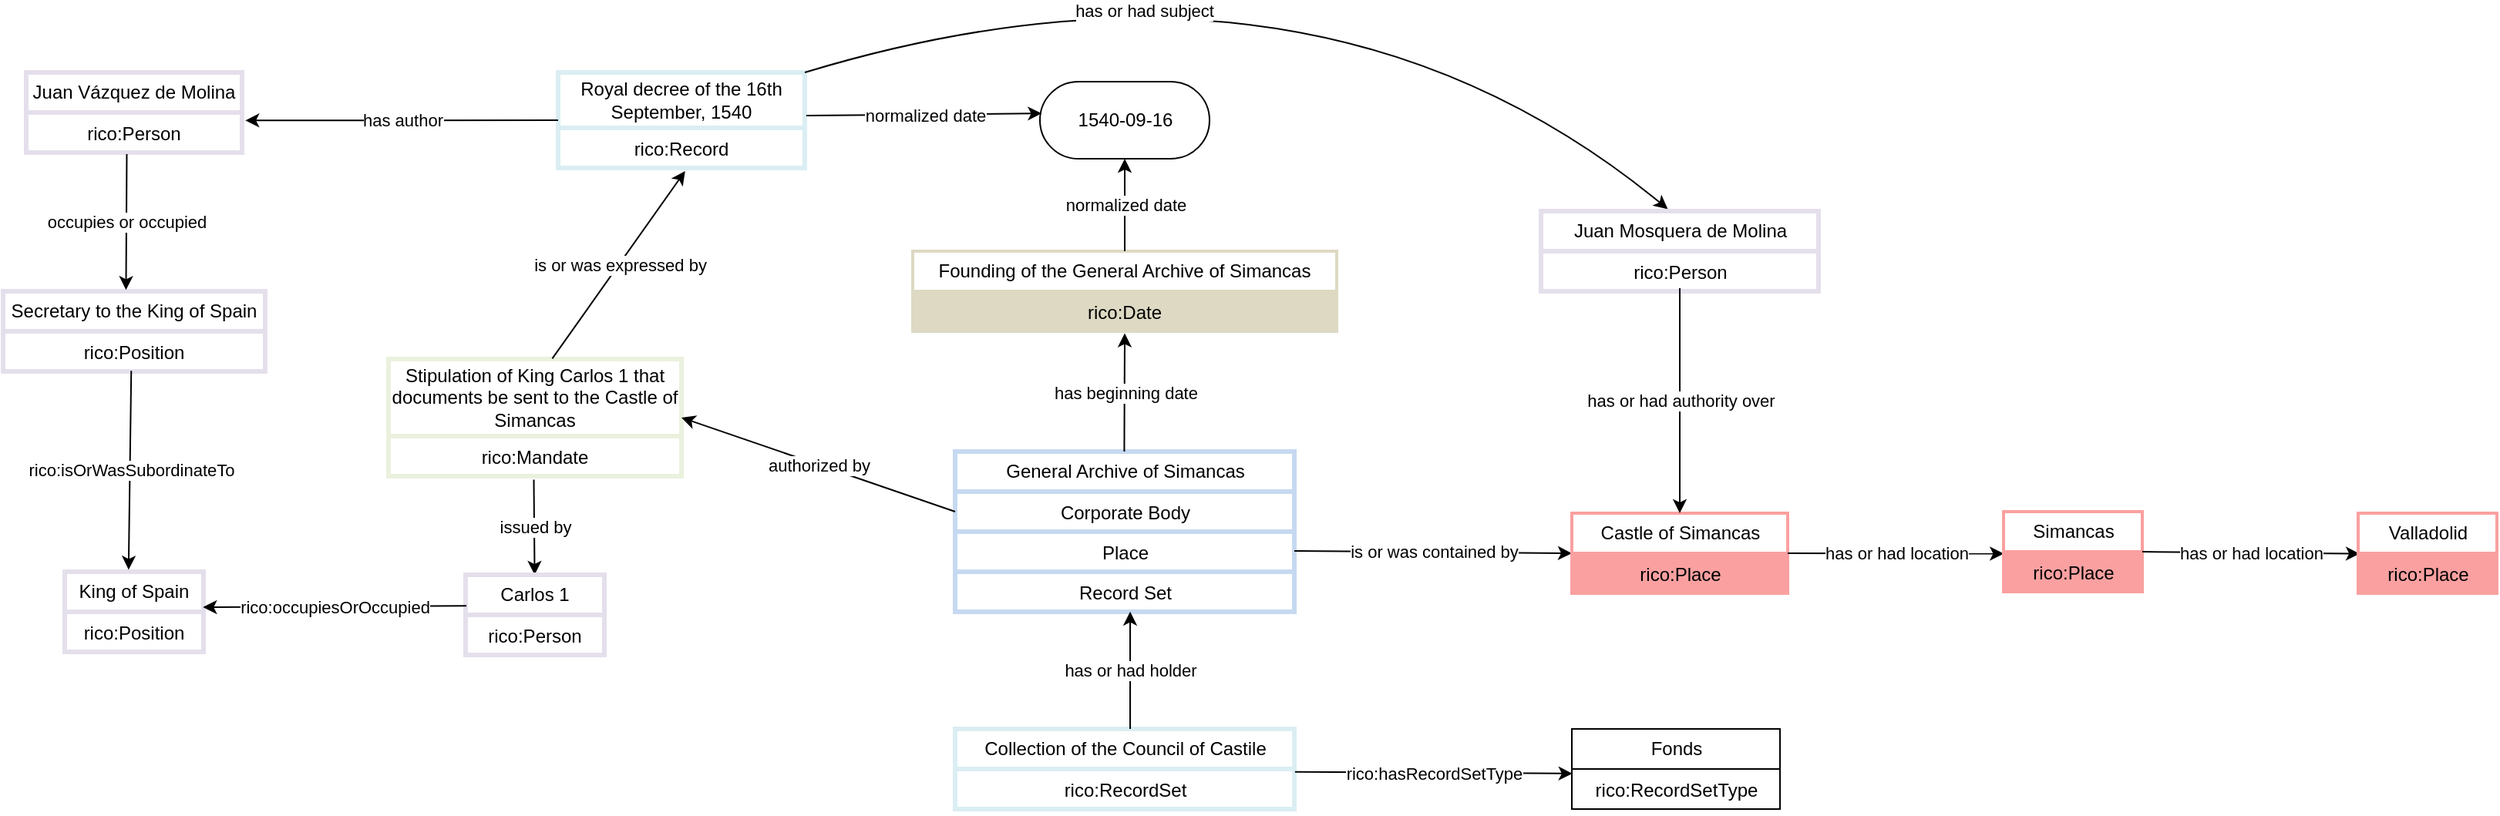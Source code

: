 <mxfile version="26.1.0">
  <diagram name="Page-1" id="LZ5sX_UQB9Ga61Ny_m43">
    <mxGraphModel dx="1429" dy="850" grid="1" gridSize="10" guides="1" tooltips="1" connect="1" arrows="1" fold="1" page="1" pageScale="1" pageWidth="4681" pageHeight="3300" math="0" shadow="0">
      <root>
        <mxCell id="0" />
        <mxCell id="1" parent="0" />
        <mxCell id="EedAa5cOmFAYyV0mvgN3-1" value="General Archive of Simancas" style="swimlane;fontStyle=0;childLayout=stackLayout;horizontal=1;startSize=26;strokeColor=#C6D9F1;strokeWidth=3;fillColor=none;horizontalStack=0;resizeParent=1;resizeParentMax=0;resizeLast=0;collapsible=1;marginBottom=0;whiteSpace=wrap;html=1;" parent="1" vertex="1">
          <mxGeometry x="667.5" y="396" width="220" height="104" as="geometry" />
        </mxCell>
        <mxCell id="EedAa5cOmFAYyV0mvgN3-2" value="Corporate Body" style="text;strokeColor=#C6D9F1;strokeWidth=3;fillColor=none;align=center;verticalAlign=top;spacingLeft=4;spacingRight=4;overflow=hidden;rotatable=0;points=[[0,0.5],[1,0.5]];portConstraint=eastwest;whiteSpace=wrap;html=1;" parent="EedAa5cOmFAYyV0mvgN3-1" vertex="1">
          <mxGeometry y="26" width="220" height="26" as="geometry" />
        </mxCell>
        <mxCell id="EedAa5cOmFAYyV0mvgN3-3" value="Place" style="text;strokeColor=#C6D9F1;strokeWidth=3;fillColor=none;align=center;verticalAlign=top;spacingLeft=4;spacingRight=4;overflow=hidden;rotatable=0;points=[[0,0.5],[1,0.5]];portConstraint=eastwest;whiteSpace=wrap;html=1;" parent="EedAa5cOmFAYyV0mvgN3-1" vertex="1">
          <mxGeometry y="52" width="220" height="26" as="geometry" />
        </mxCell>
        <mxCell id="EedAa5cOmFAYyV0mvgN3-4" value="Record Set" style="text;strokeColor=#C6D9F1;strokeWidth=3;fillColor=none;align=center;verticalAlign=top;spacingLeft=4;spacingRight=4;overflow=hidden;rotatable=0;points=[[0,0.5],[1,0.5]];portConstraint=eastwest;whiteSpace=wrap;html=1;" parent="EedAa5cOmFAYyV0mvgN3-1" vertex="1">
          <mxGeometry y="78" width="220" height="26" as="geometry" />
        </mxCell>
        <mxCell id="EedAa5cOmFAYyV0mvgN3-5" value="" style="endArrow=classic;html=1;rounded=0;entryX=0;entryY=0.5;entryDx=0;entryDy=0;" parent="1" target="EedAa5cOmFAYyV0mvgN3-7" edge="1">
          <mxGeometry relative="1" as="geometry">
            <mxPoint x="887.5" y="460.5" as="sourcePoint" />
            <mxPoint x="1067.5" y="460.5" as="targetPoint" />
          </mxGeometry>
        </mxCell>
        <mxCell id="EedAa5cOmFAYyV0mvgN3-6" value="is or was contained by" style="edgeLabel;resizable=0;html=1;;align=center;verticalAlign=middle;" parent="EedAa5cOmFAYyV0mvgN3-5" connectable="0" vertex="1">
          <mxGeometry relative="1" as="geometry" />
        </mxCell>
        <mxCell id="EedAa5cOmFAYyV0mvgN3-7" value="Castle of Simancas" style="swimlane;fontStyle=0;childLayout=stackLayout;horizontal=1;startSize=26;strokeColor=#FAA0A0;strokeWidth=2;fillColor=none;horizontalStack=0;resizeParent=1;resizeParentMax=0;resizeLast=0;collapsible=1;marginBottom=0;whiteSpace=wrap;html=1;" parent="1" vertex="1">
          <mxGeometry x="1067.5" y="436" width="140" height="52" as="geometry" />
        </mxCell>
        <mxCell id="EedAa5cOmFAYyV0mvgN3-8" value="rico:Place" style="text;strokeColor=#FAA0A0;strokeWidth=2;fillColor=#FAA0A0;align=center;verticalAlign=top;spacingLeft=4;spacingRight=4;overflow=hidden;rotatable=0;points=[[0,0.5],[1,0.5]];portConstraint=eastwest;whiteSpace=wrap;html=1;" parent="EedAa5cOmFAYyV0mvgN3-7" vertex="1">
          <mxGeometry y="26" width="140" height="26" as="geometry" />
        </mxCell>
        <mxCell id="EedAa5cOmFAYyV0mvgN3-9" value="" style="endArrow=classic;html=1;rounded=0;entryX=0.002;entryY=0.049;entryDx=0;entryDy=0;entryPerimeter=0;" parent="1" target="EedAa5cOmFAYyV0mvgN3-12" edge="1">
          <mxGeometry relative="1" as="geometry">
            <mxPoint x="1207.5" y="462" as="sourcePoint" />
            <mxPoint x="1387.5" y="462" as="targetPoint" />
          </mxGeometry>
        </mxCell>
        <mxCell id="EedAa5cOmFAYyV0mvgN3-10" value="has or had location" style="edgeLabel;resizable=0;html=1;;align=center;verticalAlign=middle;" parent="EedAa5cOmFAYyV0mvgN3-9" connectable="0" vertex="1">
          <mxGeometry relative="1" as="geometry" />
        </mxCell>
        <mxCell id="EedAa5cOmFAYyV0mvgN3-11" value="Simancas" style="swimlane;fontStyle=0;childLayout=stackLayout;horizontal=1;startSize=26;strokeColor=#FAA0A0;strokeWidth=2;fillColor=none;horizontalStack=0;resizeParent=1;resizeParentMax=0;resizeLast=0;collapsible=1;marginBottom=0;whiteSpace=wrap;html=1;" parent="1" vertex="1">
          <mxGeometry x="1347.5" y="435" width="90" height="52" as="geometry" />
        </mxCell>
        <mxCell id="EedAa5cOmFAYyV0mvgN3-12" value="rico:Place" style="text;strokeColor=#FAA0A0;strokeWidth=2;fillColor=#FAA0A0;align=center;verticalAlign=top;spacingLeft=4;spacingRight=4;overflow=hidden;rotatable=0;points=[[0,0.5],[1,0.5]];portConstraint=eastwest;whiteSpace=wrap;html=1;" parent="EedAa5cOmFAYyV0mvgN3-11" vertex="1">
          <mxGeometry y="26" width="90" height="26" as="geometry" />
        </mxCell>
        <mxCell id="EedAa5cOmFAYyV0mvgN3-16" value="" style="endArrow=classic;html=1;rounded=0;exitX=1;exitY=0.5;exitDx=0;exitDy=0;entryX=0.012;entryY=0.013;entryDx=0;entryDy=0;entryPerimeter=0;" parent="1" source="EedAa5cOmFAYyV0mvgN3-11" target="EedAa5cOmFAYyV0mvgN3-19" edge="1">
          <mxGeometry relative="1" as="geometry">
            <mxPoint x="1477.5" y="462" as="sourcePoint" />
            <mxPoint x="1657.5" y="462" as="targetPoint" />
          </mxGeometry>
        </mxCell>
        <mxCell id="EedAa5cOmFAYyV0mvgN3-17" value="has or had location" style="edgeLabel;resizable=0;html=1;;align=center;verticalAlign=middle;" parent="EedAa5cOmFAYyV0mvgN3-16" connectable="0" vertex="1">
          <mxGeometry relative="1" as="geometry" />
        </mxCell>
        <mxCell id="EedAa5cOmFAYyV0mvgN3-18" value="Valladolid" style="swimlane;fontStyle=0;childLayout=stackLayout;horizontal=1;startSize=26;strokeColor=#FAA0A0;strokeWidth=2;fillColor=none;horizontalStack=0;resizeParent=1;resizeParentMax=0;resizeLast=0;collapsible=1;marginBottom=0;whiteSpace=wrap;html=1;" parent="1" vertex="1">
          <mxGeometry x="1577.5" y="436" width="90" height="52" as="geometry" />
        </mxCell>
        <mxCell id="EedAa5cOmFAYyV0mvgN3-19" value="rico:Place" style="text;strokeColor=#FAA0A0;strokeWidth=2;fillColor=#FAA0A0;align=center;verticalAlign=top;spacingLeft=4;spacingRight=4;overflow=hidden;rotatable=0;points=[[0,0.5],[1,0.5]];portConstraint=eastwest;whiteSpace=wrap;html=1;" parent="EedAa5cOmFAYyV0mvgN3-18" vertex="1">
          <mxGeometry y="26" width="90" height="26" as="geometry" />
        </mxCell>
        <mxCell id="SC_8lG-UtxNycMUHuPiH-1" value="Collection of the Council of Castile" style="swimlane;fontStyle=0;childLayout=stackLayout;horizontal=1;startSize=26;strokeColor=#DAEEF3;fillColor=none;strokeWidth=3;horizontalStack=0;resizeParent=1;resizeParentMax=0;resizeLast=0;collapsible=1;marginBottom=0;whiteSpace=wrap;html=1;" parent="1" vertex="1">
          <mxGeometry x="667.5" y="576" width="220" height="52" as="geometry" />
        </mxCell>
        <mxCell id="SC_8lG-UtxNycMUHuPiH-2" value="rico:RecordSet" style="text;strokeColor=#DAEEF3;strokeWidth=3;fillColor=none;align=center;verticalAlign=top;spacingLeft=4;spacingRight=4;overflow=hidden;rotatable=0;points=[[0,0.5],[1,0.5]];portConstraint=eastwest;whiteSpace=wrap;html=1;" parent="SC_8lG-UtxNycMUHuPiH-1" vertex="1">
          <mxGeometry y="26" width="220" height="26" as="geometry" />
        </mxCell>
        <mxCell id="SC_8lG-UtxNycMUHuPiH-3" value="" style="endArrow=classic;html=1;rounded=0;entryX=0.516;entryY=0.995;entryDx=0;entryDy=0;entryPerimeter=0;exitX=0.516;exitY=0;exitDx=0;exitDy=0;exitPerimeter=0;" parent="1" source="SC_8lG-UtxNycMUHuPiH-1" target="EedAa5cOmFAYyV0mvgN3-4" edge="1">
          <mxGeometry relative="1" as="geometry">
            <mxPoint x="787.5" y="566" as="sourcePoint" />
            <mxPoint x="917.5" y="576" as="targetPoint" />
          </mxGeometry>
        </mxCell>
        <mxCell id="SC_8lG-UtxNycMUHuPiH-4" value="has or had holder" style="edgeLabel;resizable=0;html=1;;align=center;verticalAlign=middle;" parent="SC_8lG-UtxNycMUHuPiH-3" connectable="0" vertex="1">
          <mxGeometry relative="1" as="geometry" />
        </mxCell>
        <mxCell id="SC_8lG-UtxNycMUHuPiH-5" value="" style="endArrow=classic;html=1;rounded=0;entryX=0.5;entryY=1.049;entryDx=0;entryDy=0;entryPerimeter=0;" parent="1" target="SC_8lG-UtxNycMUHuPiH-8" edge="1">
          <mxGeometry relative="1" as="geometry">
            <mxPoint x="777.21" y="396.0" as="sourcePoint" />
            <mxPoint x="777.21" y="306" as="targetPoint" />
          </mxGeometry>
        </mxCell>
        <mxCell id="SC_8lG-UtxNycMUHuPiH-6" value="has beginning date" style="edgeLabel;resizable=0;html=1;;align=center;verticalAlign=middle;" parent="SC_8lG-UtxNycMUHuPiH-5" connectable="0" vertex="1">
          <mxGeometry relative="1" as="geometry" />
        </mxCell>
        <mxCell id="SC_8lG-UtxNycMUHuPiH-7" value="Founding of the General Archive of Simancas" style="swimlane;fontStyle=0;childLayout=stackLayout;horizontal=1;startSize=26;strokeColor=#DDD9C3;strokeWidth=2;fillColor=none;horizontalStack=0;resizeParent=1;resizeParentMax=0;resizeLast=0;collapsible=1;marginBottom=0;whiteSpace=wrap;html=1;" parent="1" vertex="1">
          <mxGeometry x="640" y="266" width="275" height="52" as="geometry" />
        </mxCell>
        <mxCell id="SC_8lG-UtxNycMUHuPiH-8" value="rico:Date" style="text;strokeColor=#DDD9C3;strokeWidth=2;fillColor=#DDD9C3;align=center;verticalAlign=top;spacingLeft=4;spacingRight=4;overflow=hidden;rotatable=0;points=[[0,0.5],[1,0.5]];portConstraint=eastwest;whiteSpace=wrap;html=1;" parent="SC_8lG-UtxNycMUHuPiH-7" vertex="1">
          <mxGeometry y="26" width="275" height="26" as="geometry" />
        </mxCell>
        <mxCell id="SC_8lG-UtxNycMUHuPiH-9" value="" style="endArrow=classic;html=1;rounded=0;exitX=0.5;exitY=0;exitDx=0;exitDy=0;entryX=0.5;entryY=1;entryDx=0;entryDy=0;" parent="1" source="SC_8lG-UtxNycMUHuPiH-7" target="SC_8lG-UtxNycMUHuPiH-11" edge="1">
          <mxGeometry relative="1" as="geometry">
            <mxPoint x="777.5" y="226" as="sourcePoint" />
            <mxPoint x="777.5" y="196" as="targetPoint" />
          </mxGeometry>
        </mxCell>
        <mxCell id="SC_8lG-UtxNycMUHuPiH-10" value="normalized date" style="edgeLabel;resizable=0;html=1;;align=center;verticalAlign=middle;" parent="SC_8lG-UtxNycMUHuPiH-9" connectable="0" vertex="1">
          <mxGeometry relative="1" as="geometry" />
        </mxCell>
        <mxCell id="SC_8lG-UtxNycMUHuPiH-11" value="1540-09-16" style="html=1;whiteSpace=wrap;rounded=1;arcSize=50;" parent="1" vertex="1">
          <mxGeometry x="722.5" y="156" width="110" height="50" as="geometry" />
        </mxCell>
        <mxCell id="SC_8lG-UtxNycMUHuPiH-26" value="" style="endArrow=classic;html=1;rounded=0;exitX=1.002;exitY=0.071;exitDx=0;exitDy=0;exitPerimeter=0;entryX=0.003;entryY=0.114;entryDx=0;entryDy=0;entryPerimeter=0;" parent="1" source="SC_8lG-UtxNycMUHuPiH-2" target="SC_8lG-UtxNycMUHuPiH-29" edge="1">
          <mxGeometry relative="1" as="geometry">
            <mxPoint x="915" y="602" as="sourcePoint" />
            <mxPoint x="1097.5" y="604" as="targetPoint" />
          </mxGeometry>
        </mxCell>
        <mxCell id="SC_8lG-UtxNycMUHuPiH-27" value="rico:hasRecordSetType" style="edgeLabel;resizable=0;html=1;;align=center;verticalAlign=middle;" parent="SC_8lG-UtxNycMUHuPiH-26" connectable="0" vertex="1">
          <mxGeometry relative="1" as="geometry" />
        </mxCell>
        <mxCell id="SC_8lG-UtxNycMUHuPiH-28" value="Fonds" style="swimlane;fontStyle=0;childLayout=stackLayout;horizontal=1;startSize=26;fillColor=none;horizontalStack=0;resizeParent=1;resizeParentMax=0;resizeLast=0;collapsible=1;marginBottom=0;whiteSpace=wrap;html=1;" parent="1" vertex="1">
          <mxGeometry x="1067.5" y="576" width="135" height="52" as="geometry">
            <mxRectangle x="981" y="570" width="50" height="40" as="alternateBounds" />
          </mxGeometry>
        </mxCell>
        <mxCell id="SC_8lG-UtxNycMUHuPiH-29" value="rico:RecordSetType&lt;div&gt;&lt;br&gt;&lt;/div&gt;" style="text;fillColor=none;align=center;verticalAlign=top;spacingLeft=4;spacingRight=4;overflow=hidden;rotatable=0;points=[[0,0.5],[1,0.5]];portConstraint=eastwest;whiteSpace=wrap;html=1;" parent="SC_8lG-UtxNycMUHuPiH-28" vertex="1">
          <mxGeometry y="26" width="135" height="26" as="geometry" />
        </mxCell>
        <mxCell id="AlLUUdLejRFfjKabHKFL-1" value="Stipulation of King Carlos 1 that documents be sent to the Castle of Simancas" style="swimlane;fontStyle=0;childLayout=stackLayout;horizontal=1;startSize=50;strokeColor=#EAF1DD;strokeWidth=3;fillColor=none;horizontalStack=0;resizeParent=1;resizeParentMax=0;resizeLast=0;collapsible=1;marginBottom=0;whiteSpace=wrap;html=1;" parent="1" vertex="1">
          <mxGeometry x="300" y="336" width="190" height="76" as="geometry" />
        </mxCell>
        <mxCell id="AlLUUdLejRFfjKabHKFL-2" value="rico:Mandate&lt;div&gt;&lt;br&gt;&lt;/div&gt;" style="text;strokeColor=#EAF1DD;strokeWidth=3;strokeColor=none;fillColor=none;align=center;verticalAlign=top;spacingLeft=4;spacingRight=4;overflow=hidden;rotatable=0;points=[[0,0.5],[1,0.5]];portConstraint=eastwest;whiteSpace=wrap;html=1;" parent="AlLUUdLejRFfjKabHKFL-1" vertex="1">
          <mxGeometry y="50" width="190" height="26" as="geometry" />
        </mxCell>
        <mxCell id="AlLUUdLejRFfjKabHKFL-3" value="" style="endArrow=classic;html=1;rounded=0;entryX=1;entryY=0.5;entryDx=0;entryDy=0;exitX=0;exitY=0.5;exitDx=0;exitDy=0;" parent="1" source="EedAa5cOmFAYyV0mvgN3-2" target="AlLUUdLejRFfjKabHKFL-1" edge="1">
          <mxGeometry relative="1" as="geometry">
            <mxPoint x="500" y="466" as="sourcePoint" />
            <mxPoint x="640" y="466" as="targetPoint" />
          </mxGeometry>
        </mxCell>
        <mxCell id="AlLUUdLejRFfjKabHKFL-4" value="authorized by" style="edgeLabel;resizable=0;html=1;;align=center;verticalAlign=middle;" parent="AlLUUdLejRFfjKabHKFL-3" connectable="0" vertex="1">
          <mxGeometry relative="1" as="geometry" />
        </mxCell>
        <mxCell id="AlLUUdLejRFfjKabHKFL-5" value="" style="endArrow=classic;html=1;rounded=0;exitX=0.559;exitY=-0.004;exitDx=0;exitDy=0;exitPerimeter=0;entryX=0.515;entryY=1.075;entryDx=0;entryDy=0;entryPerimeter=0;" parent="1" source="AlLUUdLejRFfjKabHKFL-1" target="AlLUUdLejRFfjKabHKFL-8" edge="1">
          <mxGeometry relative="1" as="geometry">
            <mxPoint x="330" y="516" as="sourcePoint" />
            <mxPoint x="389" y="496" as="targetPoint" />
          </mxGeometry>
        </mxCell>
        <mxCell id="AlLUUdLejRFfjKabHKFL-6" value="is or was expressed by" style="edgeLabel;resizable=0;html=1;;align=center;verticalAlign=middle;" parent="AlLUUdLejRFfjKabHKFL-5" connectable="0" vertex="1">
          <mxGeometry relative="1" as="geometry" />
        </mxCell>
        <mxCell id="AlLUUdLejRFfjKabHKFL-7" value="Royal decree of the 16th September, 1540" style="swimlane;fontStyle=0;childLayout=stackLayout;horizontal=1;startSize=36;strokeColor=#DAEEF3;strokeWidth=3;fillColor=none;horizontalStack=0;resizeParent=1;resizeParentMax=0;resizeLast=0;collapsible=1;marginBottom=0;whiteSpace=wrap;html=1;" parent="1" vertex="1">
          <mxGeometry x="410" y="150" width="160" height="62" as="geometry" />
        </mxCell>
        <mxCell id="AlLUUdLejRFfjKabHKFL-8" value="rico:Record" style="text;strokeColor=#DAEEF3;strokeWidth=3;fillColor=none;align=center;verticalAlign=top;spacingLeft=4;spacingRight=4;overflow=hidden;rotatable=0;points=[[0,0.5],[1,0.5]];portConstraint=eastwest;whiteSpace=wrap;html=1;" parent="AlLUUdLejRFfjKabHKFL-7" vertex="1">
          <mxGeometry y="36" width="160" height="26" as="geometry" />
        </mxCell>
        <mxCell id="AlLUUdLejRFfjKabHKFL-9" value="" style="endArrow=classic;html=1;rounded=0;entryX=0.011;entryY=0.412;entryDx=0;entryDy=0;exitX=1.006;exitY=0.452;exitDx=0;exitDy=0;exitPerimeter=0;entryPerimeter=0;" parent="1" source="AlLUUdLejRFfjKabHKFL-7" target="SC_8lG-UtxNycMUHuPiH-11" edge="1">
          <mxGeometry relative="1" as="geometry">
            <mxPoint x="567" y="181" as="sourcePoint" />
            <mxPoint x="650" y="146" as="targetPoint" />
          </mxGeometry>
        </mxCell>
        <mxCell id="AlLUUdLejRFfjKabHKFL-10" value="normalized date" style="edgeLabel;resizable=0;html=1;;align=center;verticalAlign=middle;" parent="AlLUUdLejRFfjKabHKFL-9" connectable="0" vertex="1">
          <mxGeometry relative="1" as="geometry" />
        </mxCell>
        <mxCell id="AlLUUdLejRFfjKabHKFL-11" value="" style="endArrow=classic;html=1;rounded=0;exitX=0.496;exitY=1.086;exitDx=0;exitDy=0;exitPerimeter=0;" parent="1" source="AlLUUdLejRFfjKabHKFL-2" target="AlLUUdLejRFfjKabHKFL-13" edge="1">
          <mxGeometry relative="1" as="geometry">
            <mxPoint x="390" y="487" as="sourcePoint" />
            <mxPoint x="394" y="486" as="targetPoint" />
          </mxGeometry>
        </mxCell>
        <mxCell id="AlLUUdLejRFfjKabHKFL-12" value="issued by" style="edgeLabel;resizable=0;html=1;;align=center;verticalAlign=middle;" parent="AlLUUdLejRFfjKabHKFL-11" connectable="0" vertex="1">
          <mxGeometry relative="1" as="geometry" />
        </mxCell>
        <mxCell id="AlLUUdLejRFfjKabHKFL-13" value="Carlos 1" style="swimlane;fontStyle=0;childLayout=stackLayout;horizontal=1;startSize=26;strokeColor=#E5DFEC;strokeWidth=3;fillColor=none;horizontalStack=0;resizeParent=1;resizeParentMax=0;resizeLast=0;collapsible=1;marginBottom=0;whiteSpace=wrap;html=1;" parent="1" vertex="1">
          <mxGeometry x="350" y="476" width="90" height="52" as="geometry" />
        </mxCell>
        <mxCell id="AlLUUdLejRFfjKabHKFL-14" value="rico:Person" style="text;strokeColor=#E5DFEC;strokeWidth=3;fillColor=none;align=center;verticalAlign=top;spacingLeft=4;spacingRight=4;overflow=hidden;rotatable=0;points=[[0,0.5],[1,0.5]];portConstraint=eastwest;whiteSpace=wrap;html=1;" parent="AlLUUdLejRFfjKabHKFL-13" vertex="1">
          <mxGeometry y="26" width="90" height="26" as="geometry" />
        </mxCell>
        <mxCell id="AlLUUdLejRFfjKabHKFL-15" value="King of Spain" style="swimlane;fontStyle=0;childLayout=stackLayout;horizontal=1;startSize=26;strokeColor=#E5DFEC;strokeWidth=3;fillColor=none;horizontalStack=0;resizeParent=1;resizeParentMax=0;resizeLast=0;collapsible=1;marginBottom=0;whiteSpace=wrap;html=1;" parent="1" vertex="1">
          <mxGeometry x="90" y="474" width="90" height="52" as="geometry" />
        </mxCell>
        <mxCell id="AlLUUdLejRFfjKabHKFL-16" value="rico:Position" style="text;strokeColor=#E5DFEC;strokeWidth=3;fillColor=none;align=center;verticalAlign=top;spacingLeft=4;spacingRight=4;overflow=hidden;rotatable=0;points=[[0,0.5],[1,0.5]];portConstraint=eastwest;whiteSpace=wrap;html=1;" parent="AlLUUdLejRFfjKabHKFL-15" vertex="1">
          <mxGeometry y="26" width="90" height="26" as="geometry" />
        </mxCell>
        <mxCell id="8xnaje2ugP3NXyGfDYd4-1" value="" style="endArrow=classic;html=1;rounded=0;entryX=0.996;entryY=-0.115;entryDx=0;entryDy=0;entryPerimeter=0;exitX=0.006;exitY=0.388;exitDx=0;exitDy=0;exitPerimeter=0;" edge="1" parent="1" source="AlLUUdLejRFfjKabHKFL-13" target="AlLUUdLejRFfjKabHKFL-16">
          <mxGeometry relative="1" as="geometry">
            <mxPoint x="340" y="501.58" as="sourcePoint" />
            <mxPoint x="170" y="501.58" as="targetPoint" />
          </mxGeometry>
        </mxCell>
        <mxCell id="8xnaje2ugP3NXyGfDYd4-2" value="rico:occupiesOrOccupied" style="edgeLabel;resizable=0;html=1;;align=center;verticalAlign=middle;" connectable="0" vertex="1" parent="8xnaje2ugP3NXyGfDYd4-1">
          <mxGeometry relative="1" as="geometry" />
        </mxCell>
        <mxCell id="8xnaje2ugP3NXyGfDYd4-3" value="Juan Vázquez de Molina" style="swimlane;fontStyle=0;childLayout=stackLayout;horizontal=1;startSize=26;strokeColor=#E5DFEC;strokeWidth=3;fillColor=none;horizontalStack=0;resizeParent=1;resizeParentMax=0;resizeLast=0;collapsible=1;marginBottom=0;whiteSpace=wrap;html=1;" vertex="1" parent="1">
          <mxGeometry x="65" y="150" width="140" height="52" as="geometry" />
        </mxCell>
        <mxCell id="8xnaje2ugP3NXyGfDYd4-4" value="rico:Person" style="text;strokeColor=#E5DFEC;strokeWidth=3;fillColor=none;align=center;verticalAlign=top;spacingLeft=4;spacingRight=4;overflow=hidden;rotatable=0;points=[[0,0.5],[1,0.5]];portConstraint=eastwest;whiteSpace=wrap;html=1;" vertex="1" parent="8xnaje2ugP3NXyGfDYd4-3">
          <mxGeometry y="26" width="140" height="26" as="geometry" />
        </mxCell>
        <mxCell id="8xnaje2ugP3NXyGfDYd4-5" value="" style="endArrow=classic;html=1;rounded=0;entryX=1.015;entryY=0.199;entryDx=0;entryDy=0;entryPerimeter=0;exitX=0;exitY=0.5;exitDx=0;exitDy=0;" edge="1" parent="1" source="AlLUUdLejRFfjKabHKFL-7" target="8xnaje2ugP3NXyGfDYd4-4">
          <mxGeometry relative="1" as="geometry">
            <mxPoint x="390" y="190.0" as="sourcePoint" />
            <mxPoint x="260" y="190.0" as="targetPoint" />
          </mxGeometry>
        </mxCell>
        <mxCell id="8xnaje2ugP3NXyGfDYd4-6" value="has author" style="edgeLabel;resizable=0;html=1;;align=center;verticalAlign=middle;" connectable="0" vertex="1" parent="8xnaje2ugP3NXyGfDYd4-5">
          <mxGeometry relative="1" as="geometry" />
        </mxCell>
        <mxCell id="8xnaje2ugP3NXyGfDYd4-7" value="Secretary to the King of Spain" style="swimlane;fontStyle=0;childLayout=stackLayout;horizontal=1;startSize=26;strokeColor=#E5DFEC;strokeWidth=3;fillColor=none;horizontalStack=0;resizeParent=1;resizeParentMax=0;resizeLast=0;collapsible=1;marginBottom=0;whiteSpace=wrap;html=1;" vertex="1" parent="1">
          <mxGeometry x="50" y="292" width="170" height="52" as="geometry" />
        </mxCell>
        <mxCell id="8xnaje2ugP3NXyGfDYd4-8" value="rico:Position" style="text;strokeColor=#E5DFEC;strokeWidth=3;fillColor=none;align=center;verticalAlign=top;spacingLeft=4;spacingRight=4;overflow=hidden;rotatable=0;points=[[0,0.5],[1,0.5]];portConstraint=eastwest;whiteSpace=wrap;html=1;" vertex="1" parent="8xnaje2ugP3NXyGfDYd4-7">
          <mxGeometry y="26" width="170" height="26" as="geometry" />
        </mxCell>
        <mxCell id="8xnaje2ugP3NXyGfDYd4-9" value="" style="endArrow=classic;html=1;rounded=0;exitX=0.466;exitY=1.038;exitDx=0;exitDy=0;exitPerimeter=0;entryX=0.469;entryY=-0.016;entryDx=0;entryDy=0;entryPerimeter=0;" edge="1" parent="1" source="8xnaje2ugP3NXyGfDYd4-4" target="8xnaje2ugP3NXyGfDYd4-7">
          <mxGeometry relative="1" as="geometry">
            <mxPoint x="246" y="398.5" as="sourcePoint" />
            <mxPoint x="131" y="270" as="targetPoint" />
          </mxGeometry>
        </mxCell>
        <mxCell id="8xnaje2ugP3NXyGfDYd4-10" value="occupies or occupied" style="edgeLabel;resizable=0;html=1;;align=center;verticalAlign=middle;" connectable="0" vertex="1" parent="8xnaje2ugP3NXyGfDYd4-9">
          <mxGeometry relative="1" as="geometry" />
        </mxCell>
        <mxCell id="8xnaje2ugP3NXyGfDYd4-11" value="" style="endArrow=classic;html=1;rounded=0;exitX=0.489;exitY=0.984;exitDx=0;exitDy=0;exitPerimeter=0;entryX=0.46;entryY=-0.025;entryDx=0;entryDy=0;entryPerimeter=0;" edge="1" parent="1" source="8xnaje2ugP3NXyGfDYd4-8" target="AlLUUdLejRFfjKabHKFL-15">
          <mxGeometry relative="1" as="geometry">
            <mxPoint x="120" y="400" as="sourcePoint" />
            <mxPoint x="135" y="460" as="targetPoint" />
          </mxGeometry>
        </mxCell>
        <mxCell id="8xnaje2ugP3NXyGfDYd4-12" value="rico:isOrWasSubordinateTo" style="edgeLabel;resizable=0;html=1;;align=center;verticalAlign=middle;" connectable="0" vertex="1" parent="8xnaje2ugP3NXyGfDYd4-11">
          <mxGeometry relative="1" as="geometry" />
        </mxCell>
        <mxCell id="8xnaje2ugP3NXyGfDYd4-21" value="" style="endArrow=classic;html=1;rounded=0;exitX=1;exitY=0;exitDx=0;exitDy=0;curved=1;entryX=0.457;entryY=-0.025;entryDx=0;entryDy=0;entryPerimeter=0;" edge="1" parent="1" source="AlLUUdLejRFfjKabHKFL-7" target="8xnaje2ugP3NXyGfDYd4-23">
          <mxGeometry relative="1" as="geometry">
            <mxPoint x="750" y="110" as="sourcePoint" />
            <mxPoint x="1100" y="220" as="targetPoint" />
            <Array as="points">
              <mxPoint x="900" y="50" />
            </Array>
          </mxGeometry>
        </mxCell>
        <mxCell id="8xnaje2ugP3NXyGfDYd4-22" value="has or had subject" style="edgeLabel;resizable=0;html=1;;align=center;verticalAlign=middle;" connectable="0" vertex="1" parent="8xnaje2ugP3NXyGfDYd4-21">
          <mxGeometry relative="1" as="geometry">
            <mxPoint x="-87" y="53" as="offset" />
          </mxGeometry>
        </mxCell>
        <mxCell id="8xnaje2ugP3NXyGfDYd4-23" value="Juan Mosquera de Molina" style="swimlane;fontStyle=0;childLayout=stackLayout;horizontal=1;startSize=26;strokeColor=#E5DFEC;strokeWidth=3;fillColor=none;horizontalStack=0;resizeParent=1;resizeParentMax=0;resizeLast=0;collapsible=1;marginBottom=0;whiteSpace=wrap;html=1;" vertex="1" parent="1">
          <mxGeometry x="1047.5" y="240" width="180" height="52" as="geometry" />
        </mxCell>
        <mxCell id="8xnaje2ugP3NXyGfDYd4-24" value="rico:Person" style="text;strokeColor=#E5DFEC;strokeWidth=3;fillColor=none;align=center;verticalAlign=top;spacingLeft=4;spacingRight=4;overflow=hidden;rotatable=0;points=[[0,0.5],[1,0.5]];portConstraint=eastwest;whiteSpace=wrap;html=1;" vertex="1" parent="8xnaje2ugP3NXyGfDYd4-23">
          <mxGeometry y="26" width="180" height="26" as="geometry" />
        </mxCell>
        <mxCell id="8xnaje2ugP3NXyGfDYd4-25" value="" style="endArrow=classic;html=1;rounded=0;exitX=0.5;exitY=0.923;exitDx=0;exitDy=0;exitPerimeter=0;entryX=0.5;entryY=0;entryDx=0;entryDy=0;" edge="1" parent="1" source="8xnaje2ugP3NXyGfDYd4-24" target="EedAa5cOmFAYyV0mvgN3-7">
          <mxGeometry relative="1" as="geometry">
            <mxPoint x="1090" y="373.71" as="sourcePoint" />
            <mxPoint x="1140" y="430" as="targetPoint" />
          </mxGeometry>
        </mxCell>
        <mxCell id="8xnaje2ugP3NXyGfDYd4-26" value="has or had authority over" style="edgeLabel;resizable=0;html=1;;align=center;verticalAlign=middle;" connectable="0" vertex="1" parent="8xnaje2ugP3NXyGfDYd4-25">
          <mxGeometry relative="1" as="geometry" />
        </mxCell>
      </root>
    </mxGraphModel>
  </diagram>
</mxfile>
